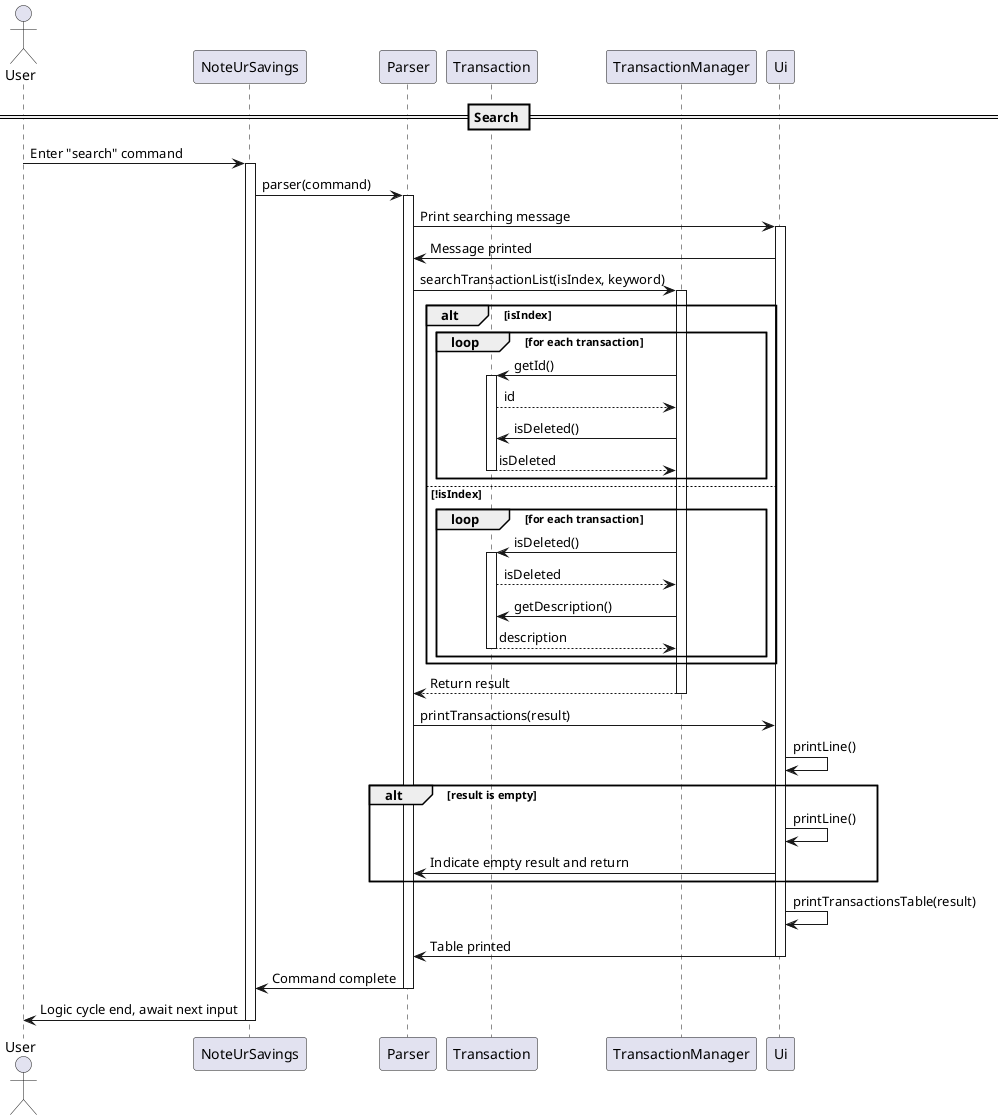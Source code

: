 @startuml

actor User
participant NoteUrSavings
participant Parser
participant Transaction
participant TransactionManager
participant Ui

== Search ==
User -> NoteUrSavings : Enter "search" command
activate NoteUrSavings
NoteUrSavings -> Parser : parser(command)
activate Parser
Parser -> Ui : Print searching message
activate Ui
Ui -> Parser: Message printed
Parser -> TransactionManager : searchTransactionList(isIndex, keyword)
activate TransactionManager
alt isIndex
    loop for each transaction
        TransactionManager -> Transaction : getId()
        activate Transaction
        Transaction --> TransactionManager : id
        TransactionManager -> Transaction : isDeleted()
        Transaction --> TransactionManager : isDeleted
        deactivate Transaction
    end
else !isIndex
    loop for each transaction
            TransactionManager -> Transaction : isDeleted()
            activate Transaction
            Transaction --> TransactionManager : isDeleted
            TransactionManager -> Transaction : getDescription()
            Transaction --> TransactionManager : description
            deactivate Transaction
        end
end
TransactionManager --> Parser : Return result
deactivate TransactionManager
Parser -> Ui : printTransactions(result)
Ui -> Ui : printLine()
alt result is empty
    Ui -> Ui : printLine()
    Ui -> Parser : Indicate empty result and return
end
Ui -> Ui : printTransactionsTable(result)
Ui -> Parser : Table printed
deactivate Ui

Parser -> NoteUrSavings : Command complete
deactivate Parser
NoteUrSavings -> User : Logic cycle end, await next input
deactivate NoteUrSavings


@enduml

